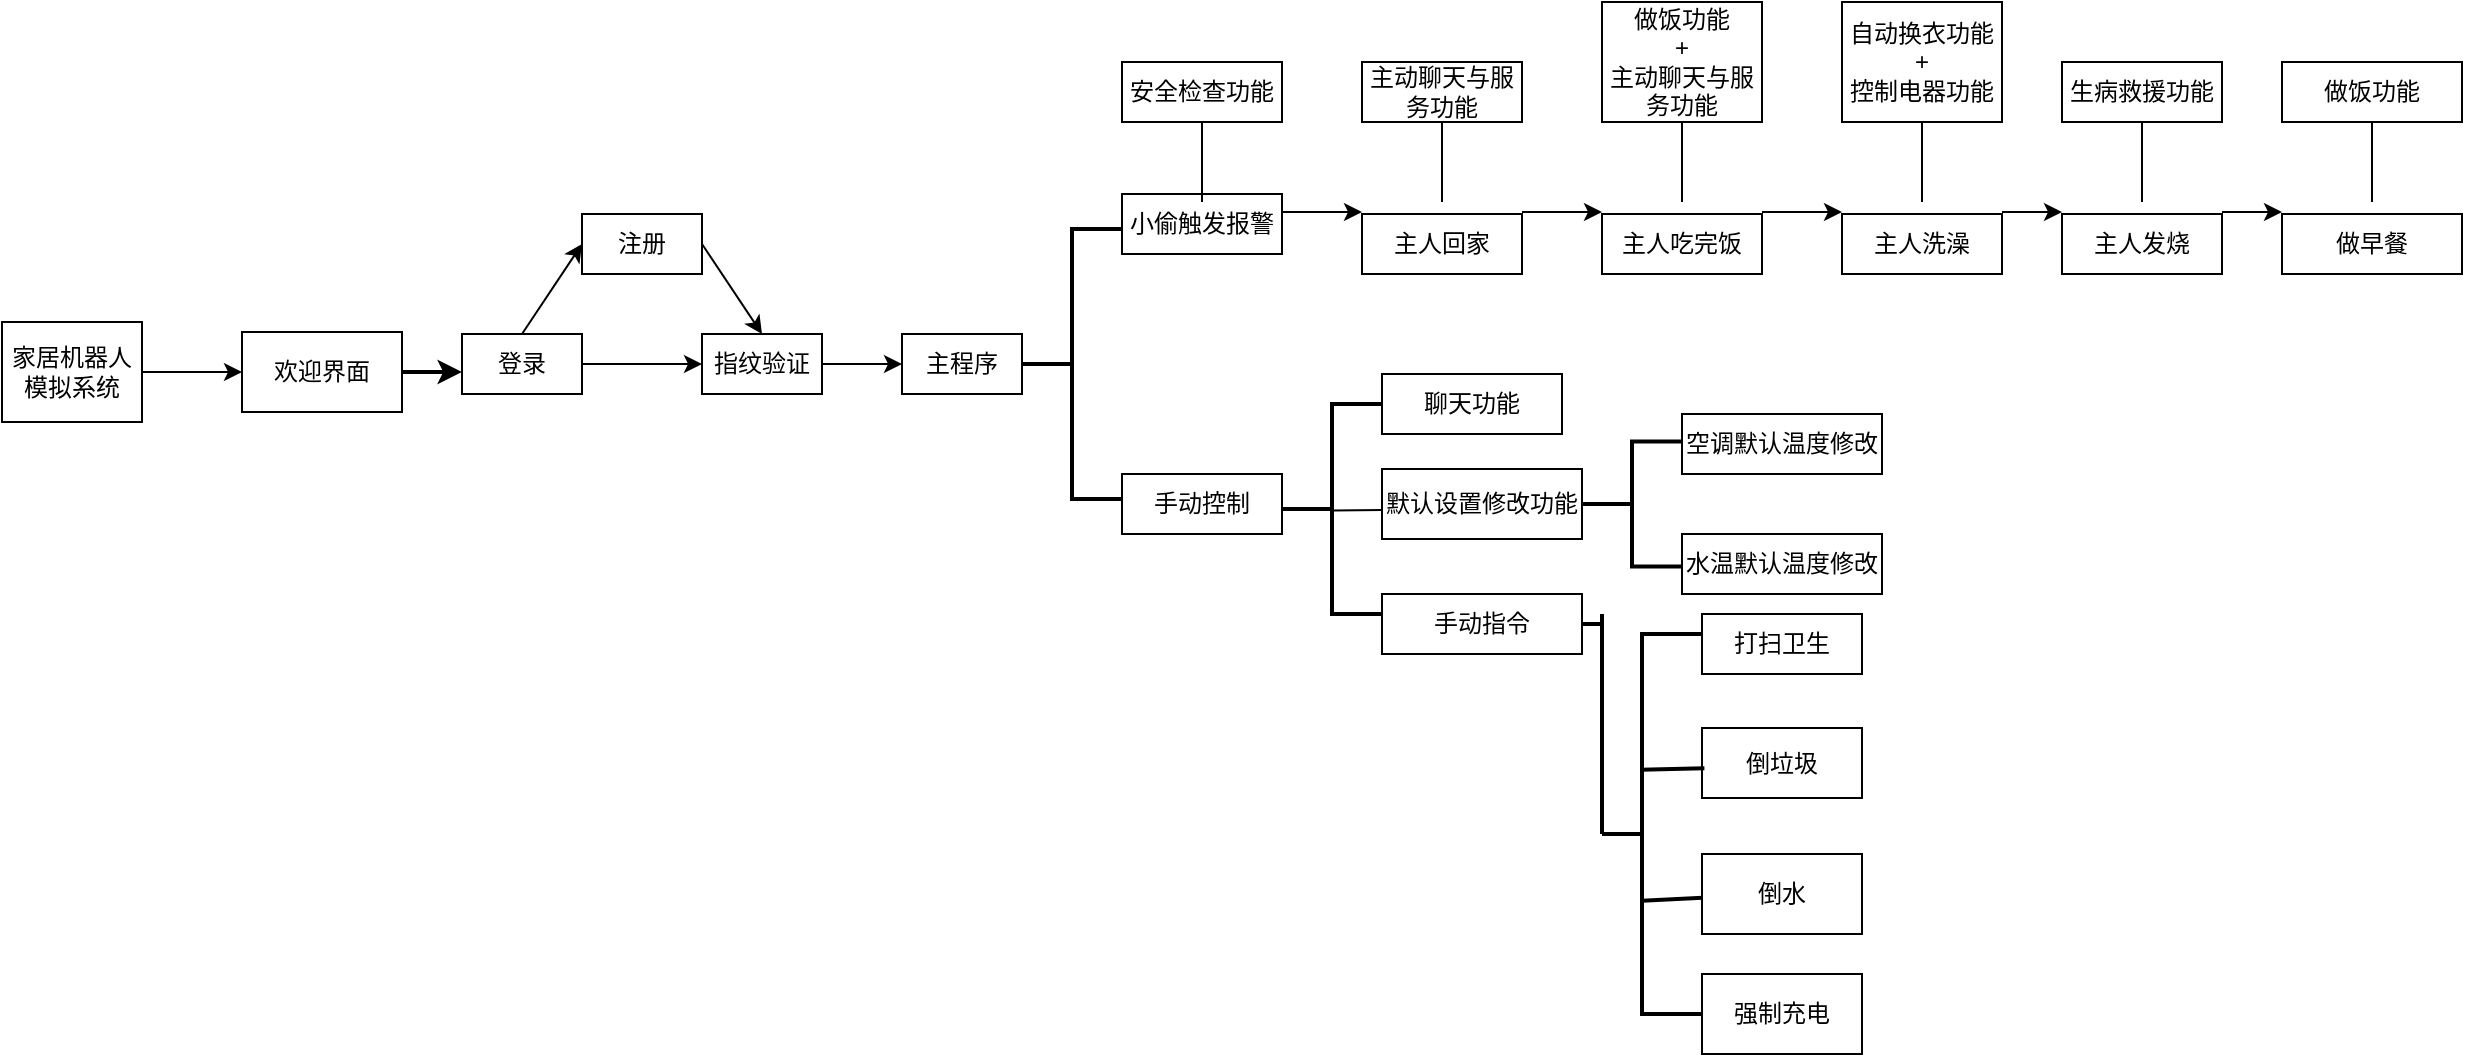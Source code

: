 <mxfile version="13.6.10" type="device"><diagram id="l5ug92AY6BdKGV6g-7iy" name="Page-1"><mxGraphModel dx="1038" dy="548" grid="1" gridSize="10" guides="1" tooltips="1" connect="1" arrows="1" fold="1" page="1" pageScale="1" pageWidth="827" pageHeight="1169" math="0" shadow="0"><root><mxCell id="0"/><mxCell id="1" parent="0"/><mxCell id="VIxWgkpzQDffdH9dHsVV-1" value="家居机器人模拟系统" style="rounded=0;whiteSpace=wrap;html=1;" parent="1" vertex="1"><mxGeometry y="360" width="70" height="50" as="geometry"/></mxCell><mxCell id="VIxWgkpzQDffdH9dHsVV-2" value="" style="endArrow=classic;html=1;exitX=1;exitY=0.5;exitDx=0;exitDy=0;" parent="1" source="VIxWgkpzQDffdH9dHsVV-1" edge="1"><mxGeometry width="50" height="50" relative="1" as="geometry"><mxPoint x="260" y="360" as="sourcePoint"/><mxPoint x="120" y="385" as="targetPoint"/><Array as="points"/></mxGeometry></mxCell><mxCell id="VIxWgkpzQDffdH9dHsVV-3" value="登录" style="rounded=0;whiteSpace=wrap;html=1;" parent="1" vertex="1"><mxGeometry x="230" y="366" width="60" height="30" as="geometry"/></mxCell><mxCell id="qW7N_5dQO5HjMOLzjc6L-1" value="" style="endArrow=classic;html=1;exitX=1;exitY=0.5;exitDx=0;exitDy=0;" edge="1" parent="1" source="VIxWgkpzQDffdH9dHsVV-3"><mxGeometry width="50" height="50" relative="1" as="geometry"><mxPoint x="500" y="306" as="sourcePoint"/><mxPoint x="350" y="381" as="targetPoint"/></mxGeometry></mxCell><mxCell id="qW7N_5dQO5HjMOLzjc6L-2" value="注册" style="rounded=0;whiteSpace=wrap;html=1;" vertex="1" parent="1"><mxGeometry x="290" y="306" width="60" height="30" as="geometry"/></mxCell><mxCell id="qW7N_5dQO5HjMOLzjc6L-3" value="" style="endArrow=classic;html=1;exitX=0.5;exitY=0;exitDx=0;exitDy=0;entryX=0;entryY=0.5;entryDx=0;entryDy=0;" edge="1" parent="1" source="VIxWgkpzQDffdH9dHsVV-3" target="qW7N_5dQO5HjMOLzjc6L-2"><mxGeometry width="50" height="50" relative="1" as="geometry"><mxPoint x="500" y="306" as="sourcePoint"/><mxPoint x="550" y="256" as="targetPoint"/></mxGeometry></mxCell><mxCell id="qW7N_5dQO5HjMOLzjc6L-4" value="指纹验证" style="rounded=0;whiteSpace=wrap;html=1;" vertex="1" parent="1"><mxGeometry x="350" y="366" width="60" height="30" as="geometry"/></mxCell><mxCell id="qW7N_5dQO5HjMOLzjc6L-5" value="" style="endArrow=classic;html=1;exitX=1;exitY=0.5;exitDx=0;exitDy=0;entryX=0.5;entryY=0;entryDx=0;entryDy=0;" edge="1" parent="1" source="qW7N_5dQO5HjMOLzjc6L-2" target="qW7N_5dQO5HjMOLzjc6L-4"><mxGeometry width="50" height="50" relative="1" as="geometry"><mxPoint x="500" y="306" as="sourcePoint"/><mxPoint x="550" y="256" as="targetPoint"/></mxGeometry></mxCell><mxCell id="qW7N_5dQO5HjMOLzjc6L-6" value="" style="strokeWidth=2;html=1;shape=mxgraph.flowchart.annotation_2;align=left;labelPosition=right;pointerEvents=1;" vertex="1" parent="1"><mxGeometry x="510" y="313.5" width="50" height="135" as="geometry"/></mxCell><mxCell id="qW7N_5dQO5HjMOLzjc6L-7" value="主程序" style="rounded=0;whiteSpace=wrap;html=1;" vertex="1" parent="1"><mxGeometry x="450" y="366" width="60" height="30" as="geometry"/></mxCell><mxCell id="qW7N_5dQO5HjMOLzjc6L-8" value="" style="endArrow=classic;html=1;exitX=1;exitY=0.5;exitDx=0;exitDy=0;entryX=0;entryY=0.5;entryDx=0;entryDy=0;" edge="1" parent="1" source="qW7N_5dQO5HjMOLzjc6L-4" target="qW7N_5dQO5HjMOLzjc6L-7"><mxGeometry width="50" height="50" relative="1" as="geometry"><mxPoint x="500" y="406" as="sourcePoint"/><mxPoint x="550" y="356" as="targetPoint"/></mxGeometry></mxCell><mxCell id="qW7N_5dQO5HjMOLzjc6L-9" value="小偷触发报警" style="rounded=0;whiteSpace=wrap;html=1;" vertex="1" parent="1"><mxGeometry x="560" y="296" width="80" height="30" as="geometry"/></mxCell><mxCell id="qW7N_5dQO5HjMOLzjc6L-10" value="" style="endArrow=classic;html=1;exitX=1;exitY=0.5;exitDx=0;exitDy=0;" edge="1" parent="1"><mxGeometry width="50" height="50" relative="1" as="geometry"><mxPoint x="640" y="305" as="sourcePoint"/><mxPoint x="680" y="305" as="targetPoint"/></mxGeometry></mxCell><mxCell id="qW7N_5dQO5HjMOLzjc6L-11" value="主人回家" style="rounded=0;whiteSpace=wrap;html=1;" vertex="1" parent="1"><mxGeometry x="680" y="306" width="80" height="30" as="geometry"/></mxCell><mxCell id="qW7N_5dQO5HjMOLzjc6L-12" value="" style="endArrow=classic;html=1;exitX=1;exitY=0.5;exitDx=0;exitDy=0;" edge="1" parent="1"><mxGeometry width="50" height="50" relative="1" as="geometry"><mxPoint x="760" y="305" as="sourcePoint"/><mxPoint x="800" y="305" as="targetPoint"/></mxGeometry></mxCell><mxCell id="qW7N_5dQO5HjMOLzjc6L-13" value="主人吃完饭" style="rounded=0;whiteSpace=wrap;html=1;" vertex="1" parent="1"><mxGeometry x="800" y="306" width="80" height="30" as="geometry"/></mxCell><mxCell id="qW7N_5dQO5HjMOLzjc6L-15" value="主人洗澡" style="rounded=0;whiteSpace=wrap;html=1;" vertex="1" parent="1"><mxGeometry x="920" y="306" width="80" height="30" as="geometry"/></mxCell><mxCell id="qW7N_5dQO5HjMOLzjc6L-16" value="" style="endArrow=classic;html=1;exitX=1;exitY=0.5;exitDx=0;exitDy=0;" edge="1" parent="1"><mxGeometry width="50" height="50" relative="1" as="geometry"><mxPoint x="1000" y="305" as="sourcePoint"/><mxPoint x="1030" y="305" as="targetPoint"/></mxGeometry></mxCell><mxCell id="qW7N_5dQO5HjMOLzjc6L-17" value="主人发烧" style="rounded=0;whiteSpace=wrap;html=1;" vertex="1" parent="1"><mxGeometry x="1030" y="306" width="80" height="30" as="geometry"/></mxCell><mxCell id="qW7N_5dQO5HjMOLzjc6L-18" value="" style="endArrow=classic;html=1;exitX=1;exitY=0.5;exitDx=0;exitDy=0;" edge="1" parent="1"><mxGeometry width="50" height="50" relative="1" as="geometry"><mxPoint x="1110" y="305" as="sourcePoint"/><mxPoint x="1140" y="305" as="targetPoint"/></mxGeometry></mxCell><mxCell id="qW7N_5dQO5HjMOLzjc6L-19" value="做早餐" style="rounded=0;whiteSpace=wrap;html=1;" vertex="1" parent="1"><mxGeometry x="1140" y="306" width="90" height="30" as="geometry"/></mxCell><mxCell id="qW7N_5dQO5HjMOLzjc6L-20" value="" style="endArrow=none;html=1;exitX=0.5;exitY=0;exitDx=0;exitDy=0;" edge="1" parent="1" target="qW7N_5dQO5HjMOLzjc6L-21"><mxGeometry width="50" height="50" relative="1" as="geometry"><mxPoint x="600" y="300" as="sourcePoint"/><mxPoint x="600" y="260" as="targetPoint"/></mxGeometry></mxCell><mxCell id="qW7N_5dQO5HjMOLzjc6L-21" value="安全检查功能" style="rounded=0;whiteSpace=wrap;html=1;" vertex="1" parent="1"><mxGeometry x="560" y="230" width="80" height="30" as="geometry"/></mxCell><mxCell id="qW7N_5dQO5HjMOLzjc6L-22" value="" style="endArrow=none;html=1;exitX=0.5;exitY=0;exitDx=0;exitDy=0;" edge="1" parent="1" target="qW7N_5dQO5HjMOLzjc6L-23"><mxGeometry width="50" height="50" relative="1" as="geometry"><mxPoint x="720" y="300" as="sourcePoint"/><mxPoint x="720" y="260" as="targetPoint"/></mxGeometry></mxCell><mxCell id="qW7N_5dQO5HjMOLzjc6L-23" value="主动聊天与服务功能" style="rounded=0;whiteSpace=wrap;html=1;" vertex="1" parent="1"><mxGeometry x="680" y="230" width="80" height="30" as="geometry"/></mxCell><mxCell id="qW7N_5dQO5HjMOLzjc6L-24" value="做饭功能&lt;br&gt;+&lt;br&gt;主动聊天与服务功能" style="rounded=0;whiteSpace=wrap;html=1;" vertex="1" parent="1"><mxGeometry x="800" y="200" width="80" height="60" as="geometry"/></mxCell><mxCell id="qW7N_5dQO5HjMOLzjc6L-26" value="" style="endArrow=classic;html=1;exitX=1;exitY=0.5;exitDx=0;exitDy=0;entryX=0;entryY=0.5;entryDx=0;entryDy=0;" edge="1" parent="1"><mxGeometry width="50" height="50" relative="1" as="geometry"><mxPoint x="880" y="305" as="sourcePoint"/><mxPoint x="920" y="305" as="targetPoint"/></mxGeometry></mxCell><mxCell id="qW7N_5dQO5HjMOLzjc6L-27" value="" style="endArrow=none;html=1;exitX=0.5;exitY=0;exitDx=0;exitDy=0;entryX=0.5;entryY=1;entryDx=0;entryDy=0;" edge="1" parent="1" target="qW7N_5dQO5HjMOLzjc6L-24"><mxGeometry width="50" height="50" relative="1" as="geometry"><mxPoint x="840" y="300" as="sourcePoint"/><mxPoint x="740" y="320" as="targetPoint"/></mxGeometry></mxCell><mxCell id="qW7N_5dQO5HjMOLzjc6L-28" value="自动换衣功能+&lt;br&gt;控制电器功能" style="rounded=0;whiteSpace=wrap;html=1;" vertex="1" parent="1"><mxGeometry x="920" y="200" width="80" height="60" as="geometry"/></mxCell><mxCell id="qW7N_5dQO5HjMOLzjc6L-29" value="" style="endArrow=none;html=1;exitX=0.5;exitY=0;exitDx=0;exitDy=0;entryX=0.5;entryY=1;entryDx=0;entryDy=0;" edge="1" parent="1" target="qW7N_5dQO5HjMOLzjc6L-28"><mxGeometry width="50" height="50" relative="1" as="geometry"><mxPoint x="960" y="300" as="sourcePoint"/><mxPoint x="910" y="300" as="targetPoint"/></mxGeometry></mxCell><mxCell id="qW7N_5dQO5HjMOLzjc6L-30" value="生病救援功能" style="rounded=0;whiteSpace=wrap;html=1;" vertex="1" parent="1"><mxGeometry x="1030" y="230" width="80" height="30" as="geometry"/></mxCell><mxCell id="qW7N_5dQO5HjMOLzjc6L-31" value="" style="endArrow=none;html=1;exitX=0.5;exitY=0;exitDx=0;exitDy=0;entryX=0.5;entryY=1;entryDx=0;entryDy=0;" edge="1" parent="1" target="qW7N_5dQO5HjMOLzjc6L-30"><mxGeometry width="50" height="50" relative="1" as="geometry"><mxPoint x="1070" y="300" as="sourcePoint"/><mxPoint x="1020" y="300" as="targetPoint"/></mxGeometry></mxCell><mxCell id="qW7N_5dQO5HjMOLzjc6L-32" value="做饭功能" style="rounded=0;whiteSpace=wrap;html=1;" vertex="1" parent="1"><mxGeometry x="1140" y="230" width="90" height="30" as="geometry"/></mxCell><mxCell id="qW7N_5dQO5HjMOLzjc6L-33" value="" style="endArrow=none;html=1;exitX=0.5;exitY=0;exitDx=0;exitDy=0;entryX=0.5;entryY=1;entryDx=0;entryDy=0;" edge="1" parent="1" target="qW7N_5dQO5HjMOLzjc6L-32"><mxGeometry width="50" height="50" relative="1" as="geometry"><mxPoint x="1185" y="300" as="sourcePoint"/><mxPoint x="1020" y="300" as="targetPoint"/></mxGeometry></mxCell><mxCell id="qW7N_5dQO5HjMOLzjc6L-34" value="手动控制" style="rounded=0;whiteSpace=wrap;html=1;" vertex="1" parent="1"><mxGeometry x="560" y="436" width="80" height="30" as="geometry"/></mxCell><mxCell id="qW7N_5dQO5HjMOLzjc6L-35" value="" style="strokeWidth=2;html=1;shape=mxgraph.flowchart.annotation_2;align=left;labelPosition=right;pointerEvents=1;" vertex="1" parent="1"><mxGeometry x="640" y="401" width="50" height="105" as="geometry"/></mxCell><mxCell id="qW7N_5dQO5HjMOLzjc6L-36" value="聊天功能" style="rounded=0;whiteSpace=wrap;html=1;" vertex="1" parent="1"><mxGeometry x="690" y="386" width="90" height="30" as="geometry"/></mxCell><mxCell id="qW7N_5dQO5HjMOLzjc6L-37" value="默认设置修改功能" style="rounded=0;whiteSpace=wrap;html=1;" vertex="1" parent="1"><mxGeometry x="690" y="433.5" width="100" height="35" as="geometry"/></mxCell><mxCell id="qW7N_5dQO5HjMOLzjc6L-41" value="" style="endArrow=none;html=1;exitX=0.512;exitY=0.507;exitDx=0;exitDy=0;exitPerimeter=0;" edge="1" parent="1" source="qW7N_5dQO5HjMOLzjc6L-35"><mxGeometry width="50" height="50" relative="1" as="geometry"><mxPoint x="770" y="486" as="sourcePoint"/><mxPoint x="690" y="454" as="targetPoint"/></mxGeometry></mxCell><mxCell id="qW7N_5dQO5HjMOLzjc6L-42" value="手动指令" style="rounded=0;whiteSpace=wrap;html=1;" vertex="1" parent="1"><mxGeometry x="690" y="496" width="100" height="30" as="geometry"/></mxCell><mxCell id="qW7N_5dQO5HjMOLzjc6L-43" value="" style="strokeWidth=2;html=1;shape=mxgraph.flowchart.annotation_2;align=left;labelPosition=right;pointerEvents=1;perimeterSpacing=0;" vertex="1" parent="1"><mxGeometry x="790" y="419.75" width="50" height="62.5" as="geometry"/></mxCell><mxCell id="qW7N_5dQO5HjMOLzjc6L-46" value="空调默认温度修改" style="rounded=0;whiteSpace=wrap;html=1;strokeWidth=1;" vertex="1" parent="1"><mxGeometry x="840" y="406" width="100" height="30" as="geometry"/></mxCell><mxCell id="qW7N_5dQO5HjMOLzjc6L-47" value="水温默认温度修改" style="rounded=0;whiteSpace=wrap;html=1;strokeWidth=1;" vertex="1" parent="1"><mxGeometry x="840" y="466" width="100" height="30" as="geometry"/></mxCell><mxCell id="qW7N_5dQO5HjMOLzjc6L-48" value="" style="strokeWidth=2;html=1;shape=mxgraph.flowchart.annotation_1;align=left;pointerEvents=1;" vertex="1" parent="1"><mxGeometry x="820" y="516" width="30" height="190" as="geometry"/></mxCell><mxCell id="qW7N_5dQO5HjMOLzjc6L-49" value="" style="endArrow=none;html=1;exitX=1;exitY=0.5;exitDx=0;exitDy=0;strokeWidth=2;" edge="1" parent="1" source="qW7N_5dQO5HjMOLzjc6L-42"><mxGeometry width="50" height="50" relative="1" as="geometry"><mxPoint x="770" y="566" as="sourcePoint"/><mxPoint x="800" y="511" as="targetPoint"/></mxGeometry></mxCell><mxCell id="qW7N_5dQO5HjMOLzjc6L-50" value="" style="endArrow=none;html=1;strokeWidth=2;" edge="1" parent="1"><mxGeometry width="50" height="50" relative="1" as="geometry"><mxPoint x="800" y="506" as="sourcePoint"/><mxPoint x="800" y="616" as="targetPoint"/></mxGeometry></mxCell><mxCell id="qW7N_5dQO5HjMOLzjc6L-51" value="" style="endArrow=none;html=1;strokeWidth=2;" edge="1" parent="1"><mxGeometry width="50" height="50" relative="1" as="geometry"><mxPoint x="800" y="616" as="sourcePoint"/><mxPoint x="820" y="616" as="targetPoint"/></mxGeometry></mxCell><mxCell id="qW7N_5dQO5HjMOLzjc6L-52" value="打扫卫生" style="rounded=0;whiteSpace=wrap;html=1;strokeWidth=1;" vertex="1" parent="1"><mxGeometry x="850" y="506" width="80" height="30" as="geometry"/></mxCell><mxCell id="qW7N_5dQO5HjMOLzjc6L-53" value="倒垃圾" style="rounded=0;whiteSpace=wrap;html=1;strokeWidth=1;" vertex="1" parent="1"><mxGeometry x="850" y="563" width="80" height="35" as="geometry"/></mxCell><mxCell id="qW7N_5dQO5HjMOLzjc6L-54" value="倒水" style="rounded=0;whiteSpace=wrap;html=1;strokeWidth=1;" vertex="1" parent="1"><mxGeometry x="850" y="626" width="80" height="40" as="geometry"/></mxCell><mxCell id="qW7N_5dQO5HjMOLzjc6L-55" value="强制充电" style="rounded=0;whiteSpace=wrap;html=1;strokeWidth=1;" vertex="1" parent="1"><mxGeometry x="850" y="686" width="80" height="40" as="geometry"/></mxCell><mxCell id="qW7N_5dQO5HjMOLzjc6L-58" value="" style="endArrow=none;html=1;strokeWidth=2;exitX=-0.027;exitY=0.357;exitDx=0;exitDy=0;exitPerimeter=0;entryX=1.04;entryY=0.353;entryDx=0;entryDy=0;entryPerimeter=0;" edge="1" parent="1" source="qW7N_5dQO5HjMOLzjc6L-48" target="qW7N_5dQO5HjMOLzjc6L-48"><mxGeometry width="50" height="50" relative="1" as="geometry"><mxPoint x="770" y="366" as="sourcePoint"/><mxPoint x="820" y="316" as="targetPoint"/></mxGeometry></mxCell><mxCell id="qW7N_5dQO5HjMOLzjc6L-59" value="" style="endArrow=none;html=1;strokeWidth=2;entryX=1.013;entryY=0.694;entryDx=0;entryDy=0;entryPerimeter=0;exitX=0;exitY=0.702;exitDx=0;exitDy=0;exitPerimeter=0;" edge="1" parent="1" source="qW7N_5dQO5HjMOLzjc6L-48" target="qW7N_5dQO5HjMOLzjc6L-48"><mxGeometry width="50" height="50" relative="1" as="geometry"><mxPoint x="770" y="566" as="sourcePoint"/><mxPoint x="820" y="516" as="targetPoint"/></mxGeometry></mxCell><mxCell id="qW7N_5dQO5HjMOLzjc6L-61" value="欢迎界面" style="rounded=0;whiteSpace=wrap;html=1;strokeWidth=1;" vertex="1" parent="1"><mxGeometry x="120" y="365" width="80" height="40" as="geometry"/></mxCell><mxCell id="qW7N_5dQO5HjMOLzjc6L-63" value="" style="endArrow=classic;html=1;strokeWidth=2;exitX=1;exitY=0.5;exitDx=0;exitDy=0;" edge="1" parent="1" source="qW7N_5dQO5HjMOLzjc6L-61"><mxGeometry width="50" height="50" relative="1" as="geometry"><mxPoint x="430" y="450" as="sourcePoint"/><mxPoint x="230" y="385" as="targetPoint"/></mxGeometry></mxCell></root></mxGraphModel></diagram></mxfile>